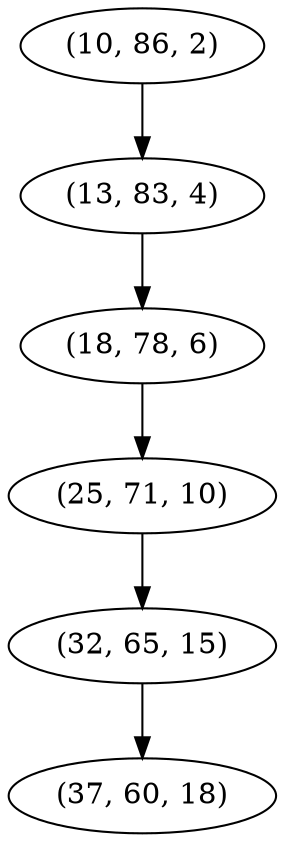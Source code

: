 digraph tree {
    "(10, 86, 2)";
    "(13, 83, 4)";
    "(18, 78, 6)";
    "(25, 71, 10)";
    "(32, 65, 15)";
    "(37, 60, 18)";
    "(10, 86, 2)" -> "(13, 83, 4)";
    "(13, 83, 4)" -> "(18, 78, 6)";
    "(18, 78, 6)" -> "(25, 71, 10)";
    "(25, 71, 10)" -> "(32, 65, 15)";
    "(32, 65, 15)" -> "(37, 60, 18)";
}
